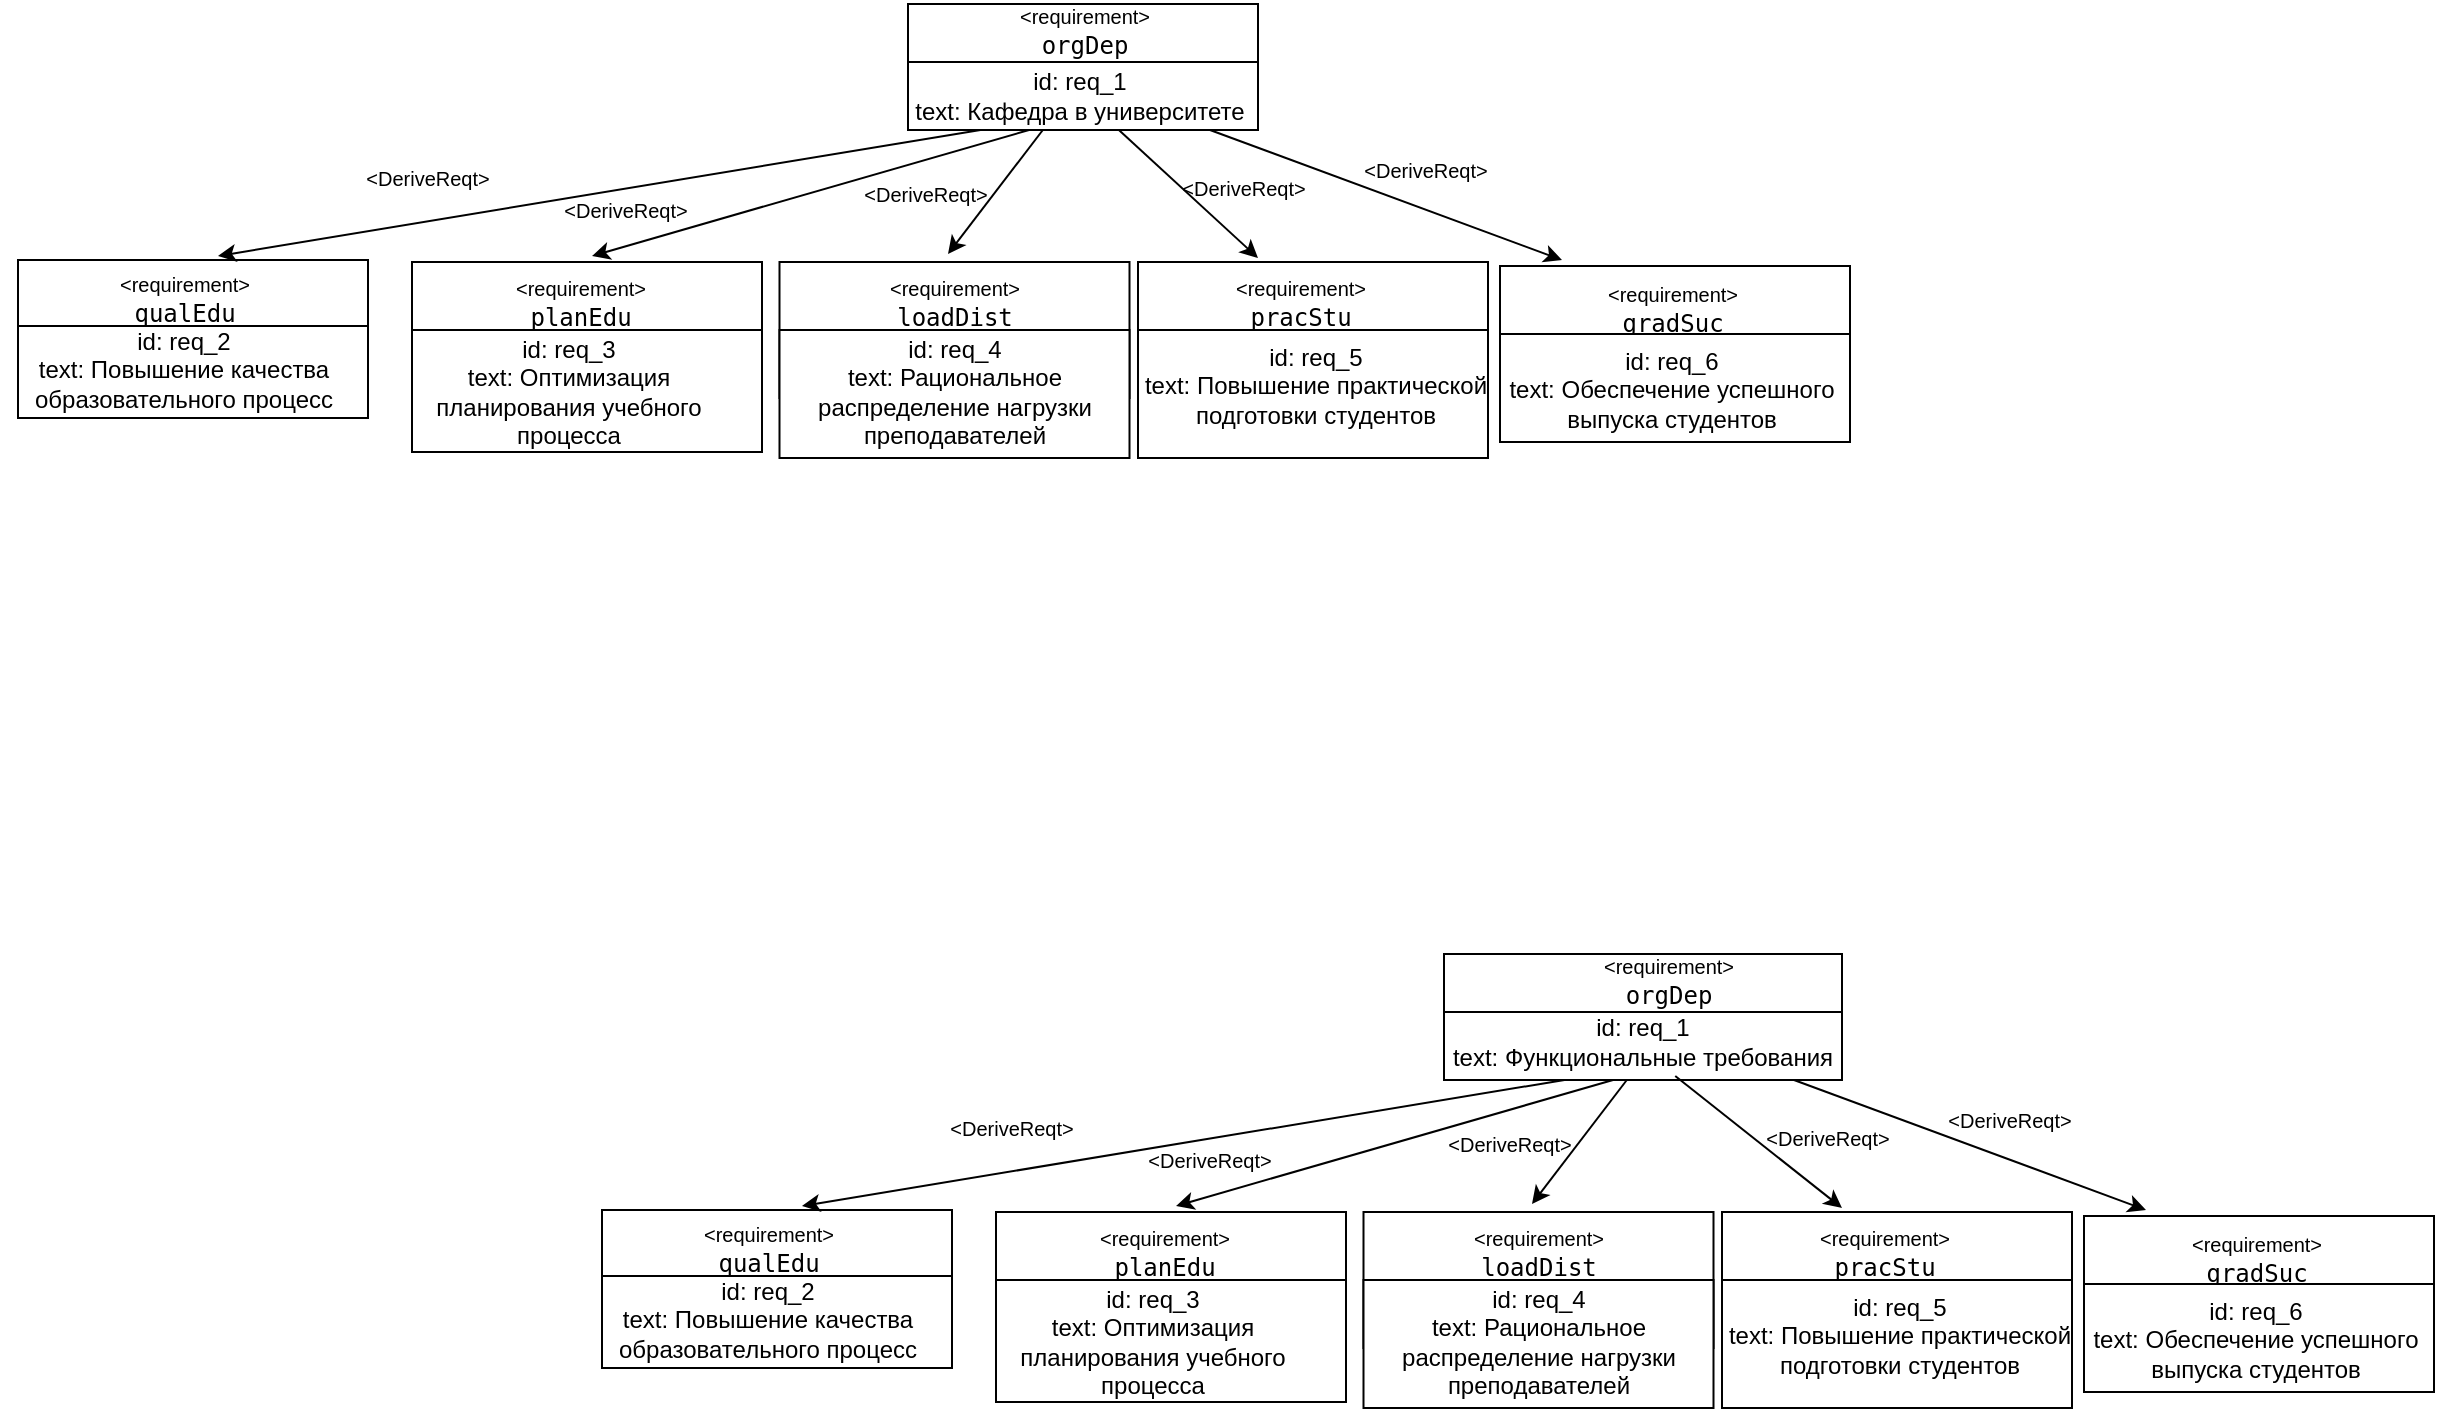 <mxfile version="28.2.5">
  <diagram name="Страница — 1" id="s6hNpi6UIj9Zz_gJiDK7">
    <mxGraphModel dx="1569" dy="673" grid="0" gridSize="10" guides="1" tooltips="1" connect="1" arrows="1" fold="1" page="0" pageScale="1" pageWidth="827" pageHeight="1169" math="0" shadow="0">
      <root>
        <mxCell id="0" />
        <mxCell id="1" parent="0" />
        <mxCell id="D-G-Lrd-E9WRLLtAbxsh-1" value="" style="rounded=0;whiteSpace=wrap;html=1;" vertex="1" parent="1">
          <mxGeometry x="445" y="24" width="175" height="63" as="geometry" />
        </mxCell>
        <mxCell id="D-G-Lrd-E9WRLLtAbxsh-4" value="&lt;font style=&quot;font-size: 10px;&quot;&gt;&amp;lt;requirement&amp;gt;&lt;/font&gt;&lt;div&gt;&lt;code data-end=&quot;144&quot; data-start=&quot;136&quot;&gt;orgDep&lt;/code&gt;&lt;/div&gt;" style="text;html=1;align=center;verticalAlign=middle;whiteSpace=wrap;rounded=0;" vertex="1" parent="1">
          <mxGeometry x="500.75" y="27" width="65" height="19" as="geometry" />
        </mxCell>
        <mxCell id="D-G-Lrd-E9WRLLtAbxsh-5" value="" style="rounded=0;whiteSpace=wrap;html=1;" vertex="1" parent="1">
          <mxGeometry x="445" y="53" width="175" height="34" as="geometry" />
        </mxCell>
        <mxCell id="D-G-Lrd-E9WRLLtAbxsh-6" value="id: req_1&lt;div&gt;text: Кафедра в университете&lt;/div&gt;" style="text;html=1;align=center;verticalAlign=middle;whiteSpace=wrap;rounded=0;" vertex="1" parent="1">
          <mxGeometry x="411" y="55" width="240" height="30" as="geometry" />
        </mxCell>
        <mxCell id="D-G-Lrd-E9WRLLtAbxsh-19" value="" style="rounded=0;whiteSpace=wrap;html=1;" vertex="1" parent="1">
          <mxGeometry y="152" width="175" height="71" as="geometry" />
        </mxCell>
        <mxCell id="D-G-Lrd-E9WRLLtAbxsh-20" value="&lt;font style=&quot;font-size: 10px;&quot;&gt;&amp;lt;requirement&amp;gt;&lt;/font&gt;&lt;div&gt;&lt;code data-end=&quot;191&quot; data-start=&quot;182&quot;&gt;qualEdu&lt;/code&gt;&lt;/div&gt;" style="text;html=1;align=center;verticalAlign=middle;whiteSpace=wrap;rounded=0;" vertex="1" parent="1">
          <mxGeometry x="50.5" y="161" width="65" height="19" as="geometry" />
        </mxCell>
        <mxCell id="D-G-Lrd-E9WRLLtAbxsh-21" value="" style="rounded=0;whiteSpace=wrap;html=1;" vertex="1" parent="1">
          <mxGeometry y="185" width="175" height="46" as="geometry" />
        </mxCell>
        <mxCell id="D-G-Lrd-E9WRLLtAbxsh-22" value="id: req_2&lt;div&gt;text:&amp;nbsp;Повышение качества образовательного процесс&lt;br&gt;&lt;/div&gt;" style="text;html=1;align=center;verticalAlign=middle;whiteSpace=wrap;rounded=0;" vertex="1" parent="1">
          <mxGeometry x="-9" y="187" width="184" height="40.25" as="geometry" />
        </mxCell>
        <mxCell id="D-G-Lrd-E9WRLLtAbxsh-23" value="" style="rounded=0;whiteSpace=wrap;html=1;" vertex="1" parent="1">
          <mxGeometry x="197" y="153" width="175" height="68" as="geometry" />
        </mxCell>
        <mxCell id="D-G-Lrd-E9WRLLtAbxsh-24" value="&lt;font style=&quot;font-size: 10px;&quot;&gt;&amp;lt;requirement&amp;gt;&lt;/font&gt;&lt;div&gt;&lt;code data-end=&quot;239&quot; data-start=&quot;230&quot;&gt;planEdu&lt;/code&gt;&lt;/div&gt;" style="text;html=1;align=center;verticalAlign=middle;whiteSpace=wrap;rounded=0;" vertex="1" parent="1">
          <mxGeometry x="249" y="163" width="65" height="19" as="geometry" />
        </mxCell>
        <mxCell id="D-G-Lrd-E9WRLLtAbxsh-25" value="" style="rounded=0;whiteSpace=wrap;html=1;" vertex="1" parent="1">
          <mxGeometry x="197" y="187" width="175" height="61" as="geometry" />
        </mxCell>
        <mxCell id="D-G-Lrd-E9WRLLtAbxsh-26" value="id: req_3&lt;div&gt;text:&amp;nbsp;Оптимизация планирования учебного процесса&lt;/div&gt;" style="text;html=1;align=center;verticalAlign=middle;whiteSpace=wrap;rounded=0;" vertex="1" parent="1">
          <mxGeometry x="184" y="199.5" width="182.5" height="36" as="geometry" />
        </mxCell>
        <mxCell id="D-G-Lrd-E9WRLLtAbxsh-27" value="" style="rounded=0;whiteSpace=wrap;html=1;" vertex="1" parent="1">
          <mxGeometry x="380.75" y="153" width="175" height="68" as="geometry" />
        </mxCell>
        <mxCell id="D-G-Lrd-E9WRLLtAbxsh-28" value="&lt;font style=&quot;font-size: 10px;&quot;&gt;&amp;lt;requirement&amp;gt;&lt;/font&gt;&lt;div&gt;&lt;code data-end=&quot;286&quot; data-start=&quot;276&quot;&gt;loadDist&lt;/code&gt;&lt;/div&gt;" style="text;html=1;align=center;verticalAlign=middle;whiteSpace=wrap;rounded=0;" vertex="1" parent="1">
          <mxGeometry x="435.75" y="163" width="65" height="19" as="geometry" />
        </mxCell>
        <mxCell id="D-G-Lrd-E9WRLLtAbxsh-29" value="" style="rounded=0;whiteSpace=wrap;html=1;" vertex="1" parent="1">
          <mxGeometry x="380.75" y="187" width="175" height="64" as="geometry" />
        </mxCell>
        <mxCell id="D-G-Lrd-E9WRLLtAbxsh-30" value="id: req_4&lt;div&gt;text:&amp;nbsp;Рациональное распределение нагрузки преподавателей&lt;/div&gt;" style="text;html=1;align=center;verticalAlign=middle;whiteSpace=wrap;rounded=0;" vertex="1" parent="1">
          <mxGeometry x="375.5" y="202.5" width="184.5" height="30" as="geometry" />
        </mxCell>
        <mxCell id="D-G-Lrd-E9WRLLtAbxsh-31" value="" style="rounded=0;whiteSpace=wrap;html=1;" vertex="1" parent="1">
          <mxGeometry x="560" y="153" width="175" height="68" as="geometry" />
        </mxCell>
        <mxCell id="D-G-Lrd-E9WRLLtAbxsh-32" value="&lt;font style=&quot;font-size: 10px;&quot;&gt;&amp;lt;requirement&amp;gt;&lt;/font&gt;&lt;div&gt;&lt;code data-end=&quot;336&quot; data-start=&quot;327&quot;&gt;pracStu&lt;/code&gt;&lt;/div&gt;" style="text;html=1;align=center;verticalAlign=middle;whiteSpace=wrap;rounded=0;" vertex="1" parent="1">
          <mxGeometry x="609" y="163" width="65" height="19" as="geometry" />
        </mxCell>
        <mxCell id="D-G-Lrd-E9WRLLtAbxsh-33" value="" style="rounded=0;whiteSpace=wrap;html=1;" vertex="1" parent="1">
          <mxGeometry x="560" y="187" width="175" height="64" as="geometry" />
        </mxCell>
        <mxCell id="D-G-Lrd-E9WRLLtAbxsh-34" value="id: req_5&lt;div&gt;text:&amp;nbsp;Повышение практической подготовки студентов&lt;/div&gt;" style="text;html=1;align=center;verticalAlign=middle;whiteSpace=wrap;rounded=0;" vertex="1" parent="1">
          <mxGeometry x="557" y="199.5" width="184" height="30" as="geometry" />
        </mxCell>
        <mxCell id="D-G-Lrd-E9WRLLtAbxsh-35" value="" style="rounded=0;whiteSpace=wrap;html=1;" vertex="1" parent="1">
          <mxGeometry x="741" y="155" width="175" height="68" as="geometry" />
        </mxCell>
        <mxCell id="D-G-Lrd-E9WRLLtAbxsh-36" value="&lt;font style=&quot;font-size: 10px;&quot;&gt;&amp;lt;requirement&amp;gt;&lt;/font&gt;&lt;div&gt;&lt;code data-end=&quot;382&quot; data-start=&quot;373&quot;&gt;gradSuc&lt;/code&gt;&lt;/div&gt;" style="text;html=1;align=center;verticalAlign=middle;whiteSpace=wrap;rounded=0;" vertex="1" parent="1">
          <mxGeometry x="794.5" y="166" width="65" height="19" as="geometry" />
        </mxCell>
        <mxCell id="D-G-Lrd-E9WRLLtAbxsh-37" value="" style="rounded=0;whiteSpace=wrap;html=1;" vertex="1" parent="1">
          <mxGeometry x="741" y="189" width="175" height="54" as="geometry" />
        </mxCell>
        <mxCell id="D-G-Lrd-E9WRLLtAbxsh-38" value="id: req_6&lt;div&gt;text:&amp;nbsp;Обеспечение успешного выпуска студентов&lt;/div&gt;" style="text;html=1;align=center;verticalAlign=middle;whiteSpace=wrap;rounded=0;" vertex="1" parent="1">
          <mxGeometry x="735" y="197.5" width="184" height="38" as="geometry" />
        </mxCell>
        <mxCell id="D-G-Lrd-E9WRLLtAbxsh-59" style="edgeStyle=orthogonalEdgeStyle;rounded=0;orthogonalLoop=1;jettySize=auto;html=1;exitX=0.5;exitY=1;exitDx=0;exitDy=0;" edge="1" parent="1" source="D-G-Lrd-E9WRLLtAbxsh-22" target="D-G-Lrd-E9WRLLtAbxsh-22">
          <mxGeometry relative="1" as="geometry" />
        </mxCell>
        <mxCell id="D-G-Lrd-E9WRLLtAbxsh-64" value="" style="endArrow=classic;html=1;rounded=0;exitX=0.452;exitY=0.973;exitDx=0;exitDy=0;exitPerimeter=0;" edge="1" parent="1">
          <mxGeometry width="50" height="50" relative="1" as="geometry">
            <mxPoint x="481.23" y="87.0" as="sourcePoint" />
            <mxPoint x="100" y="150" as="targetPoint" />
          </mxGeometry>
        </mxCell>
        <mxCell id="D-G-Lrd-E9WRLLtAbxsh-65" value="" style="endArrow=classic;html=1;rounded=0;exitX=0.5;exitY=1;exitDx=0;exitDy=0;" edge="1" parent="1">
          <mxGeometry width="50" height="50" relative="1" as="geometry">
            <mxPoint x="505.5" y="87" as="sourcePoint" />
            <mxPoint x="287" y="150" as="targetPoint" />
          </mxGeometry>
        </mxCell>
        <mxCell id="D-G-Lrd-E9WRLLtAbxsh-66" value="" style="endArrow=classic;html=1;rounded=0;" edge="1" parent="1">
          <mxGeometry width="50" height="50" relative="1" as="geometry">
            <mxPoint x="512.41" y="87" as="sourcePoint" />
            <mxPoint x="465" y="149" as="targetPoint" />
          </mxGeometry>
        </mxCell>
        <mxCell id="D-G-Lrd-E9WRLLtAbxsh-67" value="" style="endArrow=classic;html=1;rounded=0;exitX=0.581;exitY=1.067;exitDx=0;exitDy=0;exitPerimeter=0;" edge="1" parent="1" source="D-G-Lrd-E9WRLLtAbxsh-6">
          <mxGeometry width="50" height="50" relative="1" as="geometry">
            <mxPoint x="487.41" y="362" as="sourcePoint" />
            <mxPoint x="620" y="151" as="targetPoint" />
          </mxGeometry>
        </mxCell>
        <mxCell id="D-G-Lrd-E9WRLLtAbxsh-68" value="" style="endArrow=classic;html=1;rounded=0;exitX=0.797;exitY=1.161;exitDx=0;exitDy=0;exitPerimeter=0;" edge="1" parent="1">
          <mxGeometry width="50" height="50" relative="1" as="geometry">
            <mxPoint x="596.0" y="87.0" as="sourcePoint" />
            <mxPoint x="772" y="152" as="targetPoint" />
          </mxGeometry>
        </mxCell>
        <mxCell id="D-G-Lrd-E9WRLLtAbxsh-69" value="&lt;font style=&quot;font-size: 10px;&quot;&gt;&amp;lt;DeriveReqt&amp;gt;&lt;/font&gt;" style="text;html=1;align=center;verticalAlign=middle;whiteSpace=wrap;rounded=0;" vertex="1" parent="1">
          <mxGeometry x="175" y="96" width="60" height="30" as="geometry" />
        </mxCell>
        <mxCell id="D-G-Lrd-E9WRLLtAbxsh-70" value="&lt;font style=&quot;font-size: 10px;&quot;&gt;&amp;lt;DeriveReqt&amp;gt;&lt;/font&gt;" style="text;html=1;align=center;verticalAlign=middle;whiteSpace=wrap;rounded=0;" vertex="1" parent="1">
          <mxGeometry x="583" y="101" width="60" height="30" as="geometry" />
        </mxCell>
        <mxCell id="D-G-Lrd-E9WRLLtAbxsh-71" value="&lt;font style=&quot;font-size: 10px;&quot;&gt;&amp;lt;DeriveReqt&amp;gt;&lt;/font&gt;" style="text;html=1;align=center;verticalAlign=middle;whiteSpace=wrap;rounded=0;" vertex="1" parent="1">
          <mxGeometry x="274" y="112" width="60" height="30" as="geometry" />
        </mxCell>
        <mxCell id="D-G-Lrd-E9WRLLtAbxsh-72" value="&lt;font style=&quot;font-size: 10px;&quot;&gt;&amp;lt;DeriveReqt&amp;gt;&lt;/font&gt;" style="text;html=1;align=center;verticalAlign=middle;whiteSpace=wrap;rounded=0;" vertex="1" parent="1">
          <mxGeometry x="674" y="92" width="60" height="30" as="geometry" />
        </mxCell>
        <mxCell id="D-G-Lrd-E9WRLLtAbxsh-73" value="&lt;font style=&quot;font-size: 10px;&quot;&gt;&amp;lt;DeriveReqt&amp;gt;&lt;/font&gt;" style="text;html=1;align=center;verticalAlign=middle;whiteSpace=wrap;rounded=0;" vertex="1" parent="1">
          <mxGeometry x="424" y="104" width="60" height="30" as="geometry" />
        </mxCell>
        <mxCell id="D-G-Lrd-E9WRLLtAbxsh-74" value="" style="rounded=0;whiteSpace=wrap;html=1;" vertex="1" parent="1">
          <mxGeometry x="713" y="499" width="199" height="63" as="geometry" />
        </mxCell>
        <mxCell id="D-G-Lrd-E9WRLLtAbxsh-75" value="&lt;font style=&quot;font-size: 10px;&quot;&gt;&amp;lt;requirement&amp;gt;&lt;/font&gt;&lt;div&gt;&lt;code data-end=&quot;144&quot; data-start=&quot;136&quot;&gt;orgDep&lt;/code&gt;&lt;/div&gt;" style="text;html=1;align=center;verticalAlign=middle;whiteSpace=wrap;rounded=0;" vertex="1" parent="1">
          <mxGeometry x="792.75" y="502" width="65" height="19" as="geometry" />
        </mxCell>
        <mxCell id="D-G-Lrd-E9WRLLtAbxsh-76" value="" style="rounded=0;whiteSpace=wrap;html=1;" vertex="1" parent="1">
          <mxGeometry x="713" y="528" width="199" height="34" as="geometry" />
        </mxCell>
        <mxCell id="D-G-Lrd-E9WRLLtAbxsh-77" value="id: req_1&lt;div&gt;text: Функциональные требования&lt;/div&gt;" style="text;html=1;align=center;verticalAlign=middle;whiteSpace=wrap;rounded=0;" vertex="1" parent="1">
          <mxGeometry x="713" y="528" width="199" height="30" as="geometry" />
        </mxCell>
        <mxCell id="D-G-Lrd-E9WRLLtAbxsh-78" value="" style="rounded=0;whiteSpace=wrap;html=1;" vertex="1" parent="1">
          <mxGeometry x="292" y="627" width="175" height="71" as="geometry" />
        </mxCell>
        <mxCell id="D-G-Lrd-E9WRLLtAbxsh-79" value="&lt;font style=&quot;font-size: 10px;&quot;&gt;&amp;lt;requirement&amp;gt;&lt;/font&gt;&lt;div&gt;&lt;code data-end=&quot;191&quot; data-start=&quot;182&quot;&gt;qualEdu&lt;/code&gt;&lt;/div&gt;" style="text;html=1;align=center;verticalAlign=middle;whiteSpace=wrap;rounded=0;" vertex="1" parent="1">
          <mxGeometry x="342.5" y="636" width="65" height="19" as="geometry" />
        </mxCell>
        <mxCell id="D-G-Lrd-E9WRLLtAbxsh-80" value="" style="rounded=0;whiteSpace=wrap;html=1;" vertex="1" parent="1">
          <mxGeometry x="292" y="660" width="175" height="46" as="geometry" />
        </mxCell>
        <mxCell id="D-G-Lrd-E9WRLLtAbxsh-81" value="id: req_2&lt;div&gt;text:&amp;nbsp;Повышение качества образовательного процесс&lt;br&gt;&lt;/div&gt;" style="text;html=1;align=center;verticalAlign=middle;whiteSpace=wrap;rounded=0;" vertex="1" parent="1">
          <mxGeometry x="283" y="662" width="184" height="40.25" as="geometry" />
        </mxCell>
        <mxCell id="D-G-Lrd-E9WRLLtAbxsh-82" value="" style="rounded=0;whiteSpace=wrap;html=1;" vertex="1" parent="1">
          <mxGeometry x="489" y="628" width="175" height="68" as="geometry" />
        </mxCell>
        <mxCell id="D-G-Lrd-E9WRLLtAbxsh-83" value="&lt;font style=&quot;font-size: 10px;&quot;&gt;&amp;lt;requirement&amp;gt;&lt;/font&gt;&lt;div&gt;&lt;code data-end=&quot;239&quot; data-start=&quot;230&quot;&gt;planEdu&lt;/code&gt;&lt;/div&gt;" style="text;html=1;align=center;verticalAlign=middle;whiteSpace=wrap;rounded=0;" vertex="1" parent="1">
          <mxGeometry x="541" y="638" width="65" height="19" as="geometry" />
        </mxCell>
        <mxCell id="D-G-Lrd-E9WRLLtAbxsh-84" value="" style="rounded=0;whiteSpace=wrap;html=1;" vertex="1" parent="1">
          <mxGeometry x="489" y="662" width="175" height="61" as="geometry" />
        </mxCell>
        <mxCell id="D-G-Lrd-E9WRLLtAbxsh-85" value="id: req_3&lt;div&gt;text:&amp;nbsp;Оптимизация планирования учебного процесса&lt;/div&gt;" style="text;html=1;align=center;verticalAlign=middle;whiteSpace=wrap;rounded=0;" vertex="1" parent="1">
          <mxGeometry x="476" y="674.5" width="182.5" height="36" as="geometry" />
        </mxCell>
        <mxCell id="D-G-Lrd-E9WRLLtAbxsh-86" value="" style="rounded=0;whiteSpace=wrap;html=1;" vertex="1" parent="1">
          <mxGeometry x="672.75" y="628" width="175" height="68" as="geometry" />
        </mxCell>
        <mxCell id="D-G-Lrd-E9WRLLtAbxsh-87" value="&lt;font style=&quot;font-size: 10px;&quot;&gt;&amp;lt;requirement&amp;gt;&lt;/font&gt;&lt;div&gt;&lt;code data-end=&quot;286&quot; data-start=&quot;276&quot;&gt;loadDist&lt;/code&gt;&lt;/div&gt;" style="text;html=1;align=center;verticalAlign=middle;whiteSpace=wrap;rounded=0;" vertex="1" parent="1">
          <mxGeometry x="727.75" y="638" width="65" height="19" as="geometry" />
        </mxCell>
        <mxCell id="D-G-Lrd-E9WRLLtAbxsh-88" value="" style="rounded=0;whiteSpace=wrap;html=1;" vertex="1" parent="1">
          <mxGeometry x="672.75" y="662" width="175" height="64" as="geometry" />
        </mxCell>
        <mxCell id="D-G-Lrd-E9WRLLtAbxsh-89" value="id: req_4&lt;div&gt;text:&amp;nbsp;Рациональное распределение нагрузки преподавателей&lt;/div&gt;" style="text;html=1;align=center;verticalAlign=middle;whiteSpace=wrap;rounded=0;" vertex="1" parent="1">
          <mxGeometry x="667.5" y="677.5" width="184.5" height="30" as="geometry" />
        </mxCell>
        <mxCell id="D-G-Lrd-E9WRLLtAbxsh-90" value="" style="rounded=0;whiteSpace=wrap;html=1;" vertex="1" parent="1">
          <mxGeometry x="852" y="628" width="175" height="68" as="geometry" />
        </mxCell>
        <mxCell id="D-G-Lrd-E9WRLLtAbxsh-91" value="&lt;font style=&quot;font-size: 10px;&quot;&gt;&amp;lt;requirement&amp;gt;&lt;/font&gt;&lt;div&gt;&lt;code data-end=&quot;336&quot; data-start=&quot;327&quot;&gt;pracStu&lt;/code&gt;&lt;/div&gt;" style="text;html=1;align=center;verticalAlign=middle;whiteSpace=wrap;rounded=0;" vertex="1" parent="1">
          <mxGeometry x="901" y="638" width="65" height="19" as="geometry" />
        </mxCell>
        <mxCell id="D-G-Lrd-E9WRLLtAbxsh-92" value="" style="rounded=0;whiteSpace=wrap;html=1;" vertex="1" parent="1">
          <mxGeometry x="852" y="662" width="175" height="64" as="geometry" />
        </mxCell>
        <mxCell id="D-G-Lrd-E9WRLLtAbxsh-93" value="id: req_5&lt;div&gt;text:&amp;nbsp;Повышение практической подготовки студентов&lt;/div&gt;" style="text;html=1;align=center;verticalAlign=middle;whiteSpace=wrap;rounded=0;" vertex="1" parent="1">
          <mxGeometry x="849" y="674.5" width="184" height="30" as="geometry" />
        </mxCell>
        <mxCell id="D-G-Lrd-E9WRLLtAbxsh-94" value="" style="rounded=0;whiteSpace=wrap;html=1;" vertex="1" parent="1">
          <mxGeometry x="1033" y="630" width="175" height="68" as="geometry" />
        </mxCell>
        <mxCell id="D-G-Lrd-E9WRLLtAbxsh-95" value="&lt;font style=&quot;font-size: 10px;&quot;&gt;&amp;lt;requirement&amp;gt;&lt;/font&gt;&lt;div&gt;&lt;code data-end=&quot;382&quot; data-start=&quot;373&quot;&gt;gradSuc&lt;/code&gt;&lt;/div&gt;" style="text;html=1;align=center;verticalAlign=middle;whiteSpace=wrap;rounded=0;" vertex="1" parent="1">
          <mxGeometry x="1086.5" y="641" width="65" height="19" as="geometry" />
        </mxCell>
        <mxCell id="D-G-Lrd-E9WRLLtAbxsh-96" value="" style="rounded=0;whiteSpace=wrap;html=1;" vertex="1" parent="1">
          <mxGeometry x="1033" y="664" width="175" height="54" as="geometry" />
        </mxCell>
        <mxCell id="D-G-Lrd-E9WRLLtAbxsh-97" value="id: req_6&lt;div&gt;text:&amp;nbsp;Обеспечение успешного выпуска студентов&lt;/div&gt;" style="text;html=1;align=center;verticalAlign=middle;whiteSpace=wrap;rounded=0;" vertex="1" parent="1">
          <mxGeometry x="1027" y="672.5" width="184" height="38" as="geometry" />
        </mxCell>
        <mxCell id="D-G-Lrd-E9WRLLtAbxsh-98" style="edgeStyle=orthogonalEdgeStyle;rounded=0;orthogonalLoop=1;jettySize=auto;html=1;exitX=0.5;exitY=1;exitDx=0;exitDy=0;" edge="1" parent="1" source="D-G-Lrd-E9WRLLtAbxsh-81" target="D-G-Lrd-E9WRLLtAbxsh-81">
          <mxGeometry relative="1" as="geometry" />
        </mxCell>
        <mxCell id="D-G-Lrd-E9WRLLtAbxsh-99" value="" style="endArrow=classic;html=1;rounded=0;exitX=0.452;exitY=0.973;exitDx=0;exitDy=0;exitPerimeter=0;" edge="1" parent="1">
          <mxGeometry width="50" height="50" relative="1" as="geometry">
            <mxPoint x="773.23" y="562" as="sourcePoint" />
            <mxPoint x="392" y="625" as="targetPoint" />
          </mxGeometry>
        </mxCell>
        <mxCell id="D-G-Lrd-E9WRLLtAbxsh-100" value="" style="endArrow=classic;html=1;rounded=0;exitX=0.5;exitY=1;exitDx=0;exitDy=0;" edge="1" parent="1">
          <mxGeometry width="50" height="50" relative="1" as="geometry">
            <mxPoint x="797.5" y="562" as="sourcePoint" />
            <mxPoint x="579" y="625" as="targetPoint" />
          </mxGeometry>
        </mxCell>
        <mxCell id="D-G-Lrd-E9WRLLtAbxsh-101" value="" style="endArrow=classic;html=1;rounded=0;" edge="1" parent="1">
          <mxGeometry width="50" height="50" relative="1" as="geometry">
            <mxPoint x="804.41" y="562" as="sourcePoint" />
            <mxPoint x="757" y="624" as="targetPoint" />
          </mxGeometry>
        </mxCell>
        <mxCell id="D-G-Lrd-E9WRLLtAbxsh-102" value="" style="endArrow=classic;html=1;rounded=0;exitX=0.581;exitY=1.067;exitDx=0;exitDy=0;exitPerimeter=0;" edge="1" parent="1" source="D-G-Lrd-E9WRLLtAbxsh-77">
          <mxGeometry width="50" height="50" relative="1" as="geometry">
            <mxPoint x="779.41" y="837" as="sourcePoint" />
            <mxPoint x="912" y="626" as="targetPoint" />
          </mxGeometry>
        </mxCell>
        <mxCell id="D-G-Lrd-E9WRLLtAbxsh-103" value="" style="endArrow=classic;html=1;rounded=0;exitX=0.797;exitY=1.161;exitDx=0;exitDy=0;exitPerimeter=0;" edge="1" parent="1">
          <mxGeometry width="50" height="50" relative="1" as="geometry">
            <mxPoint x="888.0" y="562.0" as="sourcePoint" />
            <mxPoint x="1064" y="627" as="targetPoint" />
          </mxGeometry>
        </mxCell>
        <mxCell id="D-G-Lrd-E9WRLLtAbxsh-104" value="&lt;font style=&quot;font-size: 10px;&quot;&gt;&amp;lt;DeriveReqt&amp;gt;&lt;/font&gt;" style="text;html=1;align=center;verticalAlign=middle;whiteSpace=wrap;rounded=0;" vertex="1" parent="1">
          <mxGeometry x="467" y="571" width="60" height="30" as="geometry" />
        </mxCell>
        <mxCell id="D-G-Lrd-E9WRLLtAbxsh-105" value="&lt;font style=&quot;font-size: 10px;&quot;&gt;&amp;lt;DeriveReqt&amp;gt;&lt;/font&gt;" style="text;html=1;align=center;verticalAlign=middle;whiteSpace=wrap;rounded=0;" vertex="1" parent="1">
          <mxGeometry x="875" y="576" width="60" height="30" as="geometry" />
        </mxCell>
        <mxCell id="D-G-Lrd-E9WRLLtAbxsh-106" value="&lt;font style=&quot;font-size: 10px;&quot;&gt;&amp;lt;DeriveReqt&amp;gt;&lt;/font&gt;" style="text;html=1;align=center;verticalAlign=middle;whiteSpace=wrap;rounded=0;" vertex="1" parent="1">
          <mxGeometry x="566" y="587" width="60" height="30" as="geometry" />
        </mxCell>
        <mxCell id="D-G-Lrd-E9WRLLtAbxsh-107" value="&lt;font style=&quot;font-size: 10px;&quot;&gt;&amp;lt;DeriveReqt&amp;gt;&lt;/font&gt;" style="text;html=1;align=center;verticalAlign=middle;whiteSpace=wrap;rounded=0;" vertex="1" parent="1">
          <mxGeometry x="966" y="567" width="60" height="30" as="geometry" />
        </mxCell>
        <mxCell id="D-G-Lrd-E9WRLLtAbxsh-108" value="&lt;font style=&quot;font-size: 10px;&quot;&gt;&amp;lt;DeriveReqt&amp;gt;&lt;/font&gt;" style="text;html=1;align=center;verticalAlign=middle;whiteSpace=wrap;rounded=0;" vertex="1" parent="1">
          <mxGeometry x="716" y="579" width="60" height="30" as="geometry" />
        </mxCell>
      </root>
    </mxGraphModel>
  </diagram>
</mxfile>
